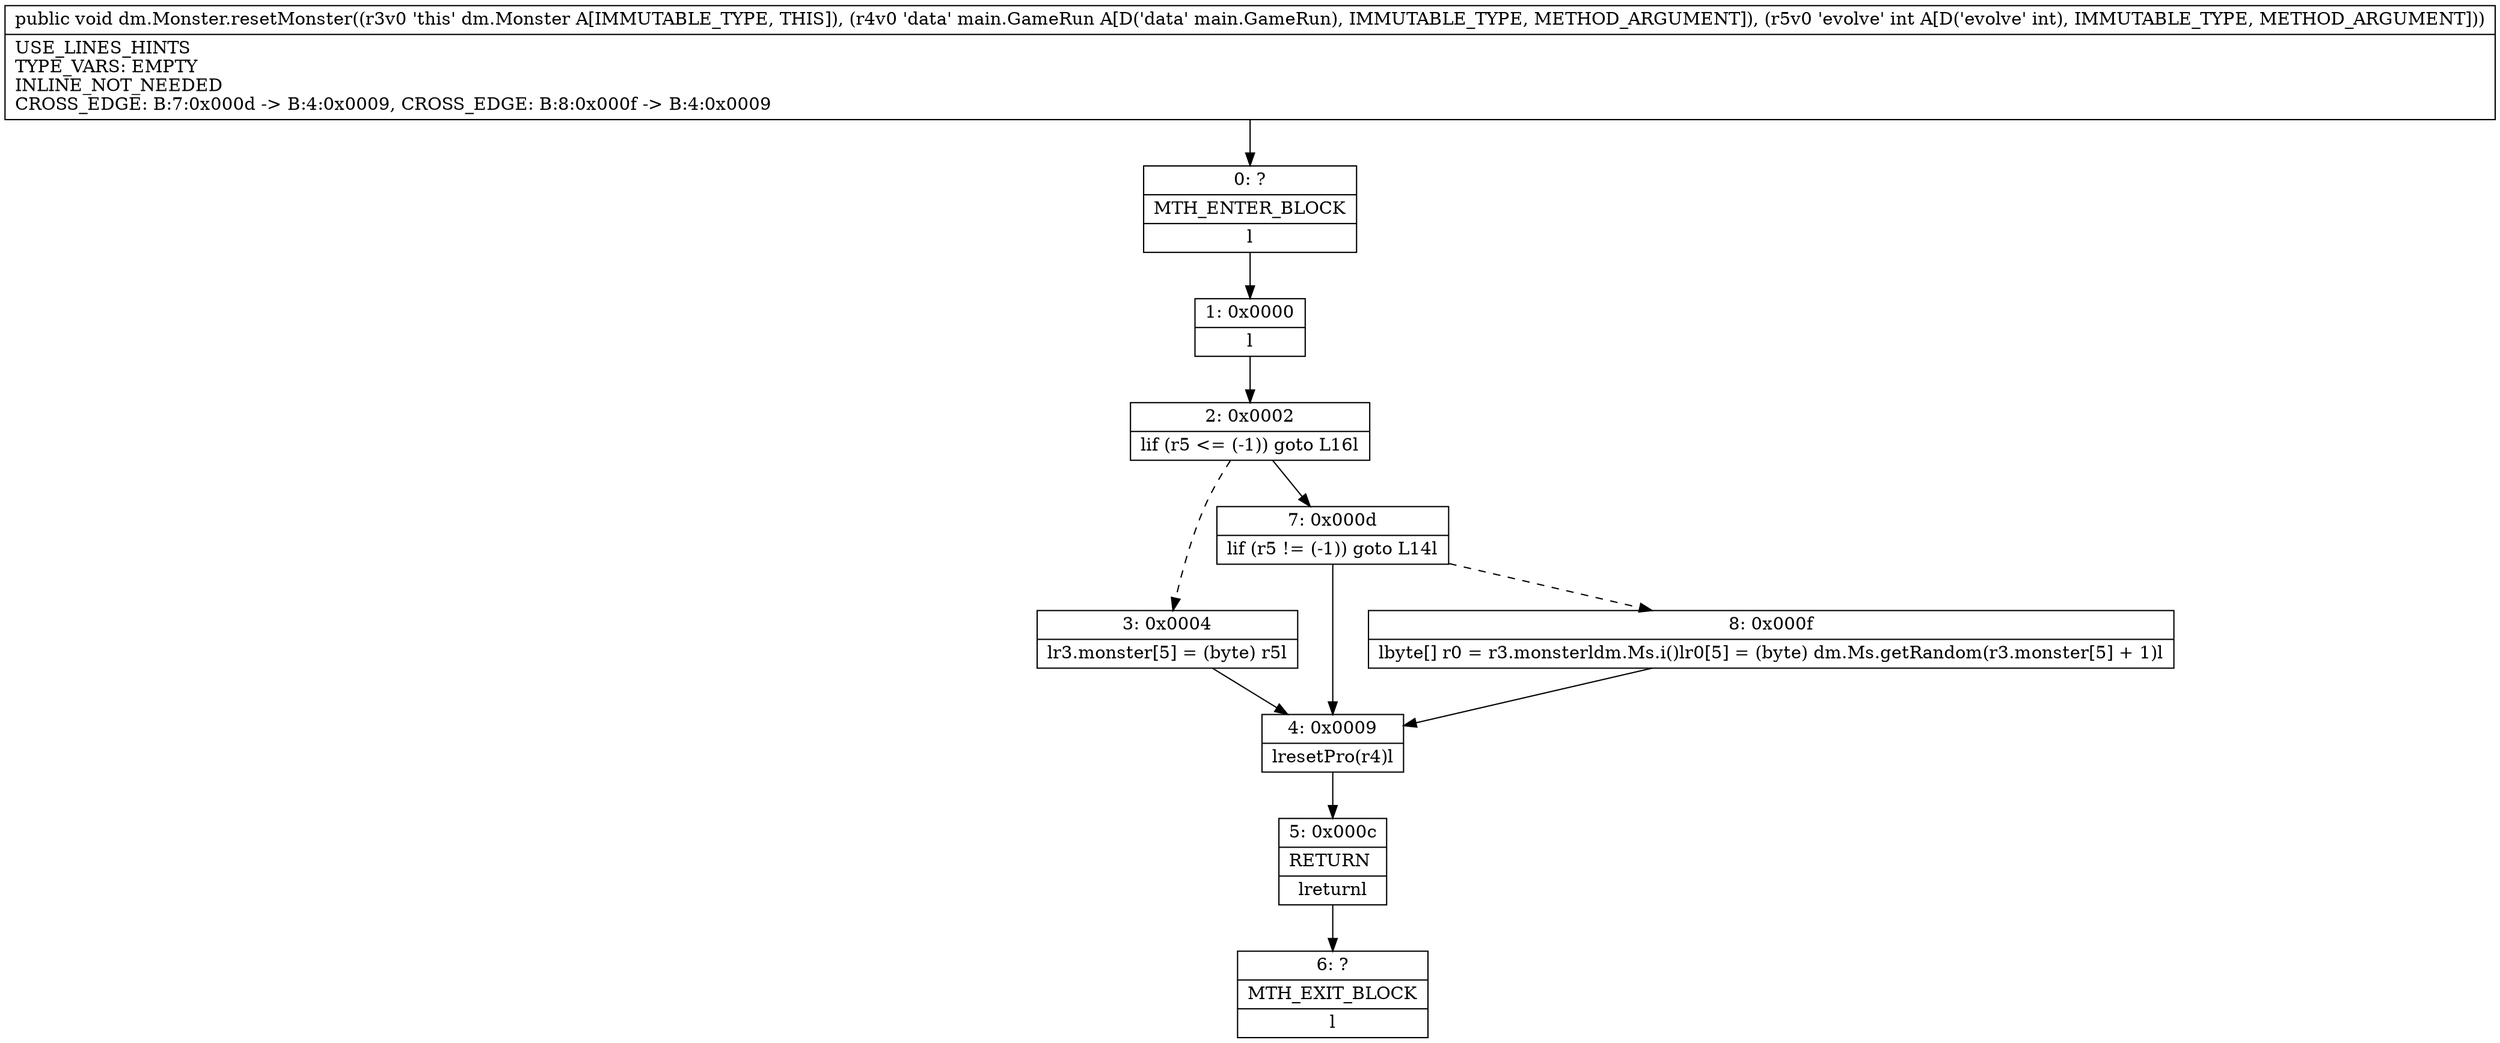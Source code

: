 digraph "CFG fordm.Monster.resetMonster(Lmain\/GameRun;I)V" {
Node_0 [shape=record,label="{0\:\ ?|MTH_ENTER_BLOCK\l|l}"];
Node_1 [shape=record,label="{1\:\ 0x0000|l}"];
Node_2 [shape=record,label="{2\:\ 0x0002|lif (r5 \<= (\-1)) goto L16l}"];
Node_3 [shape=record,label="{3\:\ 0x0004|lr3.monster[5] = (byte) r5l}"];
Node_4 [shape=record,label="{4\:\ 0x0009|lresetPro(r4)l}"];
Node_5 [shape=record,label="{5\:\ 0x000c|RETURN\l|lreturnl}"];
Node_6 [shape=record,label="{6\:\ ?|MTH_EXIT_BLOCK\l|l}"];
Node_7 [shape=record,label="{7\:\ 0x000d|lif (r5 != (\-1)) goto L14l}"];
Node_8 [shape=record,label="{8\:\ 0x000f|lbyte[] r0 = r3.monsterldm.Ms.i()lr0[5] = (byte) dm.Ms.getRandom(r3.monster[5] + 1)l}"];
MethodNode[shape=record,label="{public void dm.Monster.resetMonster((r3v0 'this' dm.Monster A[IMMUTABLE_TYPE, THIS]), (r4v0 'data' main.GameRun A[D('data' main.GameRun), IMMUTABLE_TYPE, METHOD_ARGUMENT]), (r5v0 'evolve' int A[D('evolve' int), IMMUTABLE_TYPE, METHOD_ARGUMENT]))  | USE_LINES_HINTS\lTYPE_VARS: EMPTY\lINLINE_NOT_NEEDED\lCROSS_EDGE: B:7:0x000d \-\> B:4:0x0009, CROSS_EDGE: B:8:0x000f \-\> B:4:0x0009\l}"];
MethodNode -> Node_0;
Node_0 -> Node_1;
Node_1 -> Node_2;
Node_2 -> Node_3[style=dashed];
Node_2 -> Node_7;
Node_3 -> Node_4;
Node_4 -> Node_5;
Node_5 -> Node_6;
Node_7 -> Node_4;
Node_7 -> Node_8[style=dashed];
Node_8 -> Node_4;
}

